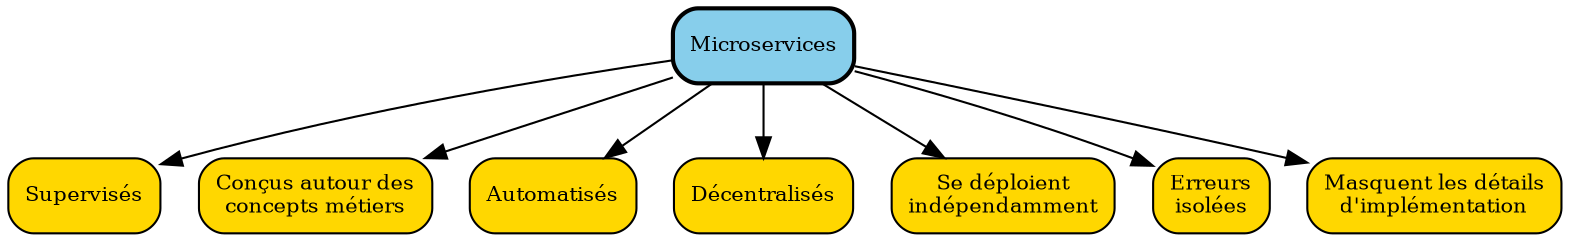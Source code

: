 digraph{
	

g [shape="box",style="rounded,filled", fillcolor="gold", label="Supervisés", fontsize="10"];
c [shape="box",style="rounded,filled", fillcolor="gold", label="Conçus autour des\nconcepts métiers", fontsize="10"];
d [shape="box",style="rounded,filled", fillcolor="gold", label="Automatisés", fontsize="10"];

f [shape="box",style="rounded,filled", fillcolor="gold", label="Décentralisés", fontsize="10"];
b [shape="box",style="rounded,filled", fillcolor="gold", label="Se déploient\nindépendamment", fontsize="10"];
a [shape="box",style="rounded,filled", fillcolor="gold", label="Erreurs\nisolées", fontsize="10"];
e [shape="box",style="rounded,filled", fillcolor="gold", label="Masquent les détails\nd'implémentation", fontsize="10"];
ms [shape="box",style="rounded,filled,bold", fillcolor="skyblue", label="Microservices", fontsize="10", ];


ms->a [len=1.2];
ms->b [len=1.2];
ms->c [len=1.2];
ms->d [len=1.2];
ms->e [len=1.2];
ms->f[len=1.2] ;
ms->g[len=1.2] ;

bgcolor=transparent;	
margin=0;
}
